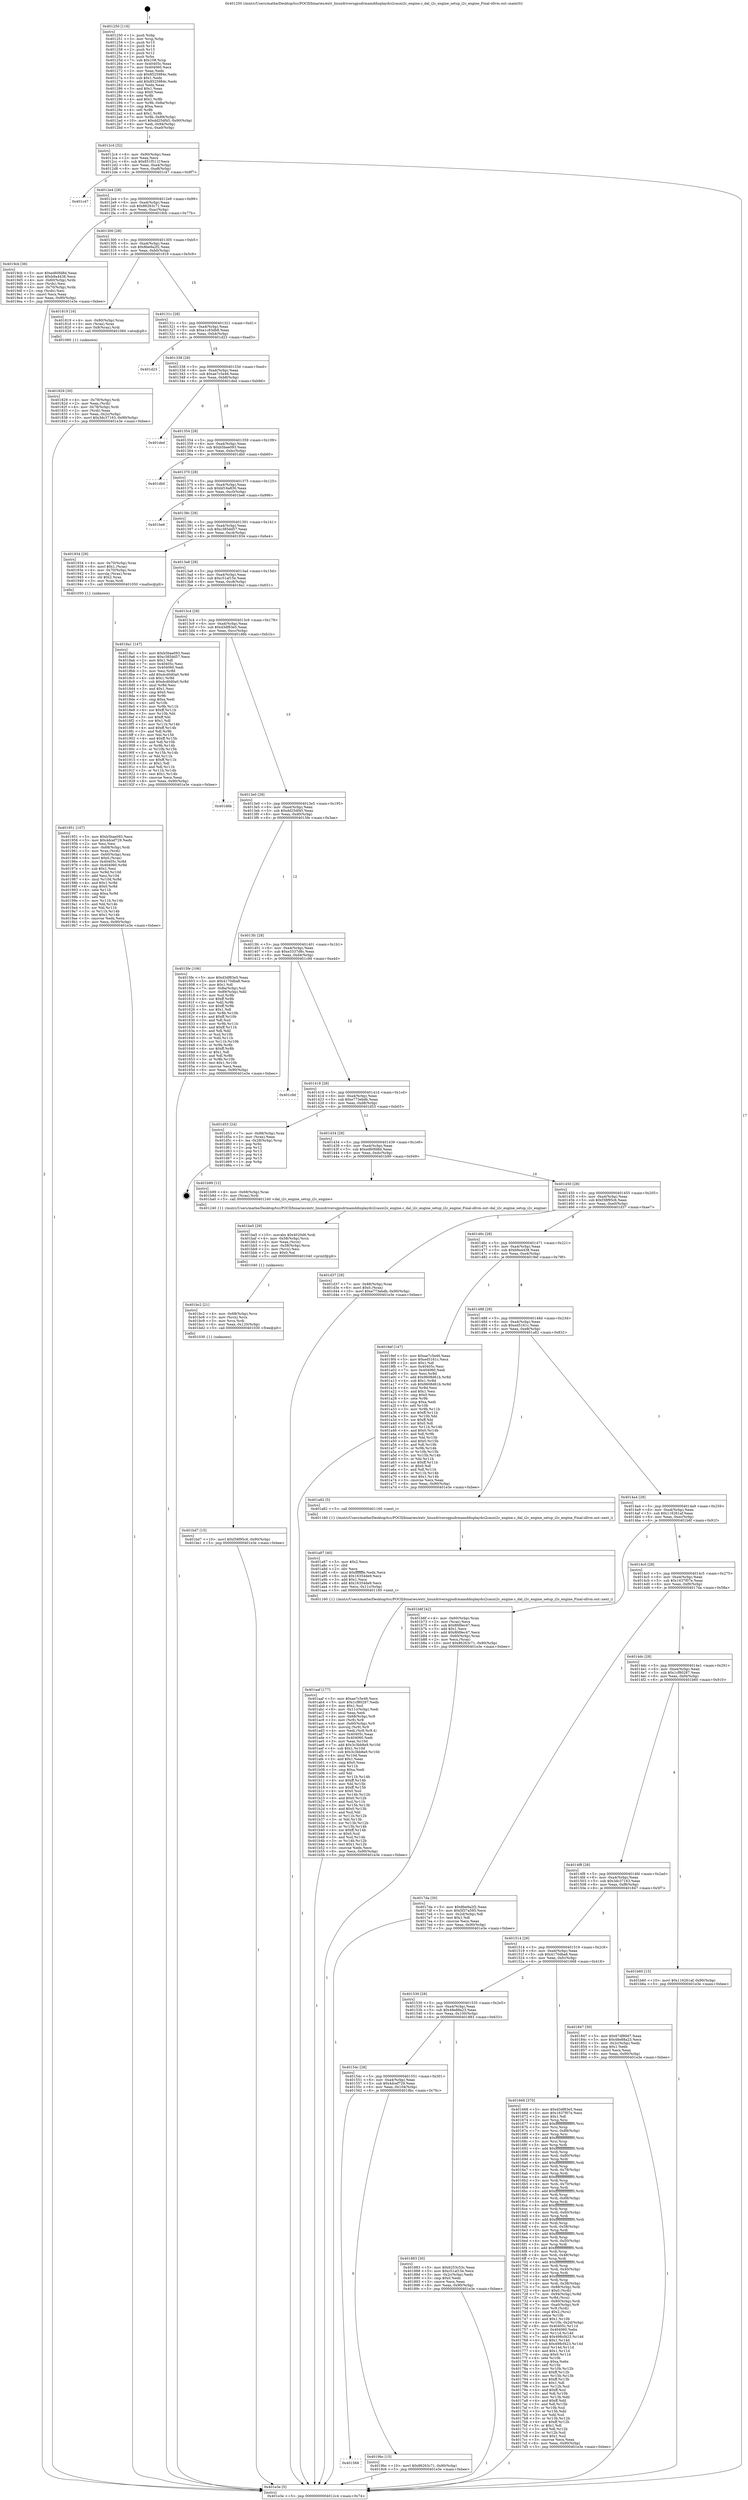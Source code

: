 digraph "0x401250" {
  label = "0x401250 (/mnt/c/Users/mathe/Desktop/tcc/POCII/binaries/extr_linuxdriversgpudrmamddisplaydci2cauxi2c_engine.c_dal_i2c_engine_setup_i2c_engine_Final-ollvm.out::main(0))"
  labelloc = "t"
  node[shape=record]

  Entry [label="",width=0.3,height=0.3,shape=circle,fillcolor=black,style=filled]
  "0x4012c4" [label="{
     0x4012c4 [32]\l
     | [instrs]\l
     &nbsp;&nbsp;0x4012c4 \<+6\>: mov -0x90(%rbp),%eax\l
     &nbsp;&nbsp;0x4012ca \<+2\>: mov %eax,%ecx\l
     &nbsp;&nbsp;0x4012cc \<+6\>: sub $0x851f511f,%ecx\l
     &nbsp;&nbsp;0x4012d2 \<+6\>: mov %eax,-0xa4(%rbp)\l
     &nbsp;&nbsp;0x4012d8 \<+6\>: mov %ecx,-0xa8(%rbp)\l
     &nbsp;&nbsp;0x4012de \<+6\>: je 0000000000401c47 \<main+0x9f7\>\l
  }"]
  "0x401c47" [label="{
     0x401c47\l
  }", style=dashed]
  "0x4012e4" [label="{
     0x4012e4 [28]\l
     | [instrs]\l
     &nbsp;&nbsp;0x4012e4 \<+5\>: jmp 00000000004012e9 \<main+0x99\>\l
     &nbsp;&nbsp;0x4012e9 \<+6\>: mov -0xa4(%rbp),%eax\l
     &nbsp;&nbsp;0x4012ef \<+5\>: sub $0x86263c71,%eax\l
     &nbsp;&nbsp;0x4012f4 \<+6\>: mov %eax,-0xac(%rbp)\l
     &nbsp;&nbsp;0x4012fa \<+6\>: je 00000000004019cb \<main+0x77b\>\l
  }"]
  Exit [label="",width=0.3,height=0.3,shape=circle,fillcolor=black,style=filled,peripheries=2]
  "0x4019cb" [label="{
     0x4019cb [36]\l
     | [instrs]\l
     &nbsp;&nbsp;0x4019cb \<+5\>: mov $0xed60fd8d,%eax\l
     &nbsp;&nbsp;0x4019d0 \<+5\>: mov $0xb9a4438,%ecx\l
     &nbsp;&nbsp;0x4019d5 \<+4\>: mov -0x60(%rbp),%rdx\l
     &nbsp;&nbsp;0x4019d9 \<+2\>: mov (%rdx),%esi\l
     &nbsp;&nbsp;0x4019db \<+4\>: mov -0x70(%rbp),%rdx\l
     &nbsp;&nbsp;0x4019df \<+2\>: cmp (%rdx),%esi\l
     &nbsp;&nbsp;0x4019e1 \<+3\>: cmovl %ecx,%eax\l
     &nbsp;&nbsp;0x4019e4 \<+6\>: mov %eax,-0x90(%rbp)\l
     &nbsp;&nbsp;0x4019ea \<+5\>: jmp 0000000000401e3e \<main+0xbee\>\l
  }"]
  "0x401300" [label="{
     0x401300 [28]\l
     | [instrs]\l
     &nbsp;&nbsp;0x401300 \<+5\>: jmp 0000000000401305 \<main+0xb5\>\l
     &nbsp;&nbsp;0x401305 \<+6\>: mov -0xa4(%rbp),%eax\l
     &nbsp;&nbsp;0x40130b \<+5\>: sub $0x8be9a2f2,%eax\l
     &nbsp;&nbsp;0x401310 \<+6\>: mov %eax,-0xb0(%rbp)\l
     &nbsp;&nbsp;0x401316 \<+6\>: je 0000000000401819 \<main+0x5c9\>\l
  }"]
  "0x401bd7" [label="{
     0x401bd7 [15]\l
     | [instrs]\l
     &nbsp;&nbsp;0x401bd7 \<+10\>: movl $0xf38f95c6,-0x90(%rbp)\l
     &nbsp;&nbsp;0x401be1 \<+5\>: jmp 0000000000401e3e \<main+0xbee\>\l
  }"]
  "0x401819" [label="{
     0x401819 [16]\l
     | [instrs]\l
     &nbsp;&nbsp;0x401819 \<+4\>: mov -0x80(%rbp),%rax\l
     &nbsp;&nbsp;0x40181d \<+3\>: mov (%rax),%rax\l
     &nbsp;&nbsp;0x401820 \<+4\>: mov 0x8(%rax),%rdi\l
     &nbsp;&nbsp;0x401824 \<+5\>: call 0000000000401060 \<atoi@plt\>\l
     | [calls]\l
     &nbsp;&nbsp;0x401060 \{1\} (unknown)\l
  }"]
  "0x40131c" [label="{
     0x40131c [28]\l
     | [instrs]\l
     &nbsp;&nbsp;0x40131c \<+5\>: jmp 0000000000401321 \<main+0xd1\>\l
     &nbsp;&nbsp;0x401321 \<+6\>: mov -0xa4(%rbp),%eax\l
     &nbsp;&nbsp;0x401327 \<+5\>: sub $0xa1c83db8,%eax\l
     &nbsp;&nbsp;0x40132c \<+6\>: mov %eax,-0xb4(%rbp)\l
     &nbsp;&nbsp;0x401332 \<+6\>: je 0000000000401d23 \<main+0xad3\>\l
  }"]
  "0x401bc2" [label="{
     0x401bc2 [21]\l
     | [instrs]\l
     &nbsp;&nbsp;0x401bc2 \<+4\>: mov -0x68(%rbp),%rcx\l
     &nbsp;&nbsp;0x401bc6 \<+3\>: mov (%rcx),%rcx\l
     &nbsp;&nbsp;0x401bc9 \<+3\>: mov %rcx,%rdi\l
     &nbsp;&nbsp;0x401bcc \<+6\>: mov %eax,-0x120(%rbp)\l
     &nbsp;&nbsp;0x401bd2 \<+5\>: call 0000000000401030 \<free@plt\>\l
     | [calls]\l
     &nbsp;&nbsp;0x401030 \{1\} (unknown)\l
  }"]
  "0x401d23" [label="{
     0x401d23\l
  }", style=dashed]
  "0x401338" [label="{
     0x401338 [28]\l
     | [instrs]\l
     &nbsp;&nbsp;0x401338 \<+5\>: jmp 000000000040133d \<main+0xed\>\l
     &nbsp;&nbsp;0x40133d \<+6\>: mov -0xa4(%rbp),%eax\l
     &nbsp;&nbsp;0x401343 \<+5\>: sub $0xae7c5e46,%eax\l
     &nbsp;&nbsp;0x401348 \<+6\>: mov %eax,-0xb8(%rbp)\l
     &nbsp;&nbsp;0x40134e \<+6\>: je 0000000000401ded \<main+0xb9d\>\l
  }"]
  "0x401ba5" [label="{
     0x401ba5 [29]\l
     | [instrs]\l
     &nbsp;&nbsp;0x401ba5 \<+10\>: movabs $0x4020d6,%rdi\l
     &nbsp;&nbsp;0x401baf \<+4\>: mov -0x58(%rbp),%rcx\l
     &nbsp;&nbsp;0x401bb3 \<+2\>: mov %eax,(%rcx)\l
     &nbsp;&nbsp;0x401bb5 \<+4\>: mov -0x58(%rbp),%rcx\l
     &nbsp;&nbsp;0x401bb9 \<+2\>: mov (%rcx),%esi\l
     &nbsp;&nbsp;0x401bbb \<+2\>: mov $0x0,%al\l
     &nbsp;&nbsp;0x401bbd \<+5\>: call 0000000000401040 \<printf@plt\>\l
     | [calls]\l
     &nbsp;&nbsp;0x401040 \{1\} (unknown)\l
  }"]
  "0x401ded" [label="{
     0x401ded\l
  }", style=dashed]
  "0x401354" [label="{
     0x401354 [28]\l
     | [instrs]\l
     &nbsp;&nbsp;0x401354 \<+5\>: jmp 0000000000401359 \<main+0x109\>\l
     &nbsp;&nbsp;0x401359 \<+6\>: mov -0xa4(%rbp),%eax\l
     &nbsp;&nbsp;0x40135f \<+5\>: sub $0xb5bae093,%eax\l
     &nbsp;&nbsp;0x401364 \<+6\>: mov %eax,-0xbc(%rbp)\l
     &nbsp;&nbsp;0x40136a \<+6\>: je 0000000000401db0 \<main+0xb60\>\l
  }"]
  "0x401aaf" [label="{
     0x401aaf [177]\l
     | [instrs]\l
     &nbsp;&nbsp;0x401aaf \<+5\>: mov $0xae7c5e46,%ecx\l
     &nbsp;&nbsp;0x401ab4 \<+5\>: mov $0x1cf80287,%edx\l
     &nbsp;&nbsp;0x401ab9 \<+3\>: mov $0x1,%sil\l
     &nbsp;&nbsp;0x401abc \<+6\>: mov -0x11c(%rbp),%edi\l
     &nbsp;&nbsp;0x401ac2 \<+3\>: imul %eax,%edi\l
     &nbsp;&nbsp;0x401ac5 \<+4\>: mov -0x68(%rbp),%r8\l
     &nbsp;&nbsp;0x401ac9 \<+3\>: mov (%r8),%r8\l
     &nbsp;&nbsp;0x401acc \<+4\>: mov -0x60(%rbp),%r9\l
     &nbsp;&nbsp;0x401ad0 \<+3\>: movslq (%r9),%r9\l
     &nbsp;&nbsp;0x401ad3 \<+4\>: mov %edi,(%r8,%r9,4)\l
     &nbsp;&nbsp;0x401ad7 \<+7\>: mov 0x40405c,%eax\l
     &nbsp;&nbsp;0x401ade \<+7\>: mov 0x404060,%edi\l
     &nbsp;&nbsp;0x401ae5 \<+3\>: mov %eax,%r10d\l
     &nbsp;&nbsp;0x401ae8 \<+7\>: add $0x3c3bb8a9,%r10d\l
     &nbsp;&nbsp;0x401aef \<+4\>: sub $0x1,%r10d\l
     &nbsp;&nbsp;0x401af3 \<+7\>: sub $0x3c3bb8a9,%r10d\l
     &nbsp;&nbsp;0x401afa \<+4\>: imul %r10d,%eax\l
     &nbsp;&nbsp;0x401afe \<+3\>: and $0x1,%eax\l
     &nbsp;&nbsp;0x401b01 \<+3\>: cmp $0x0,%eax\l
     &nbsp;&nbsp;0x401b04 \<+4\>: sete %r11b\l
     &nbsp;&nbsp;0x401b08 \<+3\>: cmp $0xa,%edi\l
     &nbsp;&nbsp;0x401b0b \<+3\>: setl %bl\l
     &nbsp;&nbsp;0x401b0e \<+3\>: mov %r11b,%r14b\l
     &nbsp;&nbsp;0x401b11 \<+4\>: xor $0xff,%r14b\l
     &nbsp;&nbsp;0x401b15 \<+3\>: mov %bl,%r15b\l
     &nbsp;&nbsp;0x401b18 \<+4\>: xor $0xff,%r15b\l
     &nbsp;&nbsp;0x401b1c \<+4\>: xor $0x0,%sil\l
     &nbsp;&nbsp;0x401b20 \<+3\>: mov %r14b,%r12b\l
     &nbsp;&nbsp;0x401b23 \<+4\>: and $0x0,%r12b\l
     &nbsp;&nbsp;0x401b27 \<+3\>: and %sil,%r11b\l
     &nbsp;&nbsp;0x401b2a \<+3\>: mov %r15b,%r13b\l
     &nbsp;&nbsp;0x401b2d \<+4\>: and $0x0,%r13b\l
     &nbsp;&nbsp;0x401b31 \<+3\>: and %sil,%bl\l
     &nbsp;&nbsp;0x401b34 \<+3\>: or %r11b,%r12b\l
     &nbsp;&nbsp;0x401b37 \<+3\>: or %bl,%r13b\l
     &nbsp;&nbsp;0x401b3a \<+3\>: xor %r13b,%r12b\l
     &nbsp;&nbsp;0x401b3d \<+3\>: or %r15b,%r14b\l
     &nbsp;&nbsp;0x401b40 \<+4\>: xor $0xff,%r14b\l
     &nbsp;&nbsp;0x401b44 \<+4\>: or $0x0,%sil\l
     &nbsp;&nbsp;0x401b48 \<+3\>: and %sil,%r14b\l
     &nbsp;&nbsp;0x401b4b \<+3\>: or %r14b,%r12b\l
     &nbsp;&nbsp;0x401b4e \<+4\>: test $0x1,%r12b\l
     &nbsp;&nbsp;0x401b52 \<+3\>: cmovne %edx,%ecx\l
     &nbsp;&nbsp;0x401b55 \<+6\>: mov %ecx,-0x90(%rbp)\l
     &nbsp;&nbsp;0x401b5b \<+5\>: jmp 0000000000401e3e \<main+0xbee\>\l
  }"]
  "0x401db0" [label="{
     0x401db0\l
  }", style=dashed]
  "0x401370" [label="{
     0x401370 [28]\l
     | [instrs]\l
     &nbsp;&nbsp;0x401370 \<+5\>: jmp 0000000000401375 \<main+0x125\>\l
     &nbsp;&nbsp;0x401375 \<+6\>: mov -0xa4(%rbp),%eax\l
     &nbsp;&nbsp;0x40137b \<+5\>: sub $0xbf16a830,%eax\l
     &nbsp;&nbsp;0x401380 \<+6\>: mov %eax,-0xc0(%rbp)\l
     &nbsp;&nbsp;0x401386 \<+6\>: je 0000000000401be6 \<main+0x996\>\l
  }"]
  "0x401a87" [label="{
     0x401a87 [40]\l
     | [instrs]\l
     &nbsp;&nbsp;0x401a87 \<+5\>: mov $0x2,%ecx\l
     &nbsp;&nbsp;0x401a8c \<+1\>: cltd\l
     &nbsp;&nbsp;0x401a8d \<+2\>: idiv %ecx\l
     &nbsp;&nbsp;0x401a8f \<+6\>: imul $0xfffffffe,%edx,%ecx\l
     &nbsp;&nbsp;0x401a95 \<+6\>: sub $0x16354de9,%ecx\l
     &nbsp;&nbsp;0x401a9b \<+3\>: add $0x1,%ecx\l
     &nbsp;&nbsp;0x401a9e \<+6\>: add $0x16354de9,%ecx\l
     &nbsp;&nbsp;0x401aa4 \<+6\>: mov %ecx,-0x11c(%rbp)\l
     &nbsp;&nbsp;0x401aaa \<+5\>: call 0000000000401160 \<next_i\>\l
     | [calls]\l
     &nbsp;&nbsp;0x401160 \{1\} (/mnt/c/Users/mathe/Desktop/tcc/POCII/binaries/extr_linuxdriversgpudrmamddisplaydci2cauxi2c_engine.c_dal_i2c_engine_setup_i2c_engine_Final-ollvm.out::next_i)\l
  }"]
  "0x401be6" [label="{
     0x401be6\l
  }", style=dashed]
  "0x40138c" [label="{
     0x40138c [28]\l
     | [instrs]\l
     &nbsp;&nbsp;0x40138c \<+5\>: jmp 0000000000401391 \<main+0x141\>\l
     &nbsp;&nbsp;0x401391 \<+6\>: mov -0xa4(%rbp),%eax\l
     &nbsp;&nbsp;0x401397 \<+5\>: sub $0xc385dd57,%eax\l
     &nbsp;&nbsp;0x40139c \<+6\>: mov %eax,-0xc4(%rbp)\l
     &nbsp;&nbsp;0x4013a2 \<+6\>: je 0000000000401934 \<main+0x6e4\>\l
  }"]
  "0x401568" [label="{
     0x401568\l
  }", style=dashed]
  "0x401934" [label="{
     0x401934 [29]\l
     | [instrs]\l
     &nbsp;&nbsp;0x401934 \<+4\>: mov -0x70(%rbp),%rax\l
     &nbsp;&nbsp;0x401938 \<+6\>: movl $0x1,(%rax)\l
     &nbsp;&nbsp;0x40193e \<+4\>: mov -0x70(%rbp),%rax\l
     &nbsp;&nbsp;0x401942 \<+3\>: movslq (%rax),%rax\l
     &nbsp;&nbsp;0x401945 \<+4\>: shl $0x2,%rax\l
     &nbsp;&nbsp;0x401949 \<+3\>: mov %rax,%rdi\l
     &nbsp;&nbsp;0x40194c \<+5\>: call 0000000000401050 \<malloc@plt\>\l
     | [calls]\l
     &nbsp;&nbsp;0x401050 \{1\} (unknown)\l
  }"]
  "0x4013a8" [label="{
     0x4013a8 [28]\l
     | [instrs]\l
     &nbsp;&nbsp;0x4013a8 \<+5\>: jmp 00000000004013ad \<main+0x15d\>\l
     &nbsp;&nbsp;0x4013ad \<+6\>: mov -0xa4(%rbp),%eax\l
     &nbsp;&nbsp;0x4013b3 \<+5\>: sub $0xc51af15e,%eax\l
     &nbsp;&nbsp;0x4013b8 \<+6\>: mov %eax,-0xc8(%rbp)\l
     &nbsp;&nbsp;0x4013be \<+6\>: je 00000000004018a1 \<main+0x651\>\l
  }"]
  "0x4019bc" [label="{
     0x4019bc [15]\l
     | [instrs]\l
     &nbsp;&nbsp;0x4019bc \<+10\>: movl $0x86263c71,-0x90(%rbp)\l
     &nbsp;&nbsp;0x4019c6 \<+5\>: jmp 0000000000401e3e \<main+0xbee\>\l
  }"]
  "0x4018a1" [label="{
     0x4018a1 [147]\l
     | [instrs]\l
     &nbsp;&nbsp;0x4018a1 \<+5\>: mov $0xb5bae093,%eax\l
     &nbsp;&nbsp;0x4018a6 \<+5\>: mov $0xc385dd57,%ecx\l
     &nbsp;&nbsp;0x4018ab \<+2\>: mov $0x1,%dl\l
     &nbsp;&nbsp;0x4018ad \<+7\>: mov 0x40405c,%esi\l
     &nbsp;&nbsp;0x4018b4 \<+7\>: mov 0x404060,%edi\l
     &nbsp;&nbsp;0x4018bb \<+3\>: mov %esi,%r8d\l
     &nbsp;&nbsp;0x4018be \<+7\>: add $0xdcd0d0a0,%r8d\l
     &nbsp;&nbsp;0x4018c5 \<+4\>: sub $0x1,%r8d\l
     &nbsp;&nbsp;0x4018c9 \<+7\>: sub $0xdcd0d0a0,%r8d\l
     &nbsp;&nbsp;0x4018d0 \<+4\>: imul %r8d,%esi\l
     &nbsp;&nbsp;0x4018d4 \<+3\>: and $0x1,%esi\l
     &nbsp;&nbsp;0x4018d7 \<+3\>: cmp $0x0,%esi\l
     &nbsp;&nbsp;0x4018da \<+4\>: sete %r9b\l
     &nbsp;&nbsp;0x4018de \<+3\>: cmp $0xa,%edi\l
     &nbsp;&nbsp;0x4018e1 \<+4\>: setl %r10b\l
     &nbsp;&nbsp;0x4018e5 \<+3\>: mov %r9b,%r11b\l
     &nbsp;&nbsp;0x4018e8 \<+4\>: xor $0xff,%r11b\l
     &nbsp;&nbsp;0x4018ec \<+3\>: mov %r10b,%bl\l
     &nbsp;&nbsp;0x4018ef \<+3\>: xor $0xff,%bl\l
     &nbsp;&nbsp;0x4018f2 \<+3\>: xor $0x1,%dl\l
     &nbsp;&nbsp;0x4018f5 \<+3\>: mov %r11b,%r14b\l
     &nbsp;&nbsp;0x4018f8 \<+4\>: and $0xff,%r14b\l
     &nbsp;&nbsp;0x4018fc \<+3\>: and %dl,%r9b\l
     &nbsp;&nbsp;0x4018ff \<+3\>: mov %bl,%r15b\l
     &nbsp;&nbsp;0x401902 \<+4\>: and $0xff,%r15b\l
     &nbsp;&nbsp;0x401906 \<+3\>: and %dl,%r10b\l
     &nbsp;&nbsp;0x401909 \<+3\>: or %r9b,%r14b\l
     &nbsp;&nbsp;0x40190c \<+3\>: or %r10b,%r15b\l
     &nbsp;&nbsp;0x40190f \<+3\>: xor %r15b,%r14b\l
     &nbsp;&nbsp;0x401912 \<+3\>: or %bl,%r11b\l
     &nbsp;&nbsp;0x401915 \<+4\>: xor $0xff,%r11b\l
     &nbsp;&nbsp;0x401919 \<+3\>: or $0x1,%dl\l
     &nbsp;&nbsp;0x40191c \<+3\>: and %dl,%r11b\l
     &nbsp;&nbsp;0x40191f \<+3\>: or %r11b,%r14b\l
     &nbsp;&nbsp;0x401922 \<+4\>: test $0x1,%r14b\l
     &nbsp;&nbsp;0x401926 \<+3\>: cmovne %ecx,%eax\l
     &nbsp;&nbsp;0x401929 \<+6\>: mov %eax,-0x90(%rbp)\l
     &nbsp;&nbsp;0x40192f \<+5\>: jmp 0000000000401e3e \<main+0xbee\>\l
  }"]
  "0x4013c4" [label="{
     0x4013c4 [28]\l
     | [instrs]\l
     &nbsp;&nbsp;0x4013c4 \<+5\>: jmp 00000000004013c9 \<main+0x179\>\l
     &nbsp;&nbsp;0x4013c9 \<+6\>: mov -0xa4(%rbp),%eax\l
     &nbsp;&nbsp;0x4013cf \<+5\>: sub $0xd3df83e5,%eax\l
     &nbsp;&nbsp;0x4013d4 \<+6\>: mov %eax,-0xcc(%rbp)\l
     &nbsp;&nbsp;0x4013da \<+6\>: je 0000000000401d6b \<main+0xb1b\>\l
  }"]
  "0x401951" [label="{
     0x401951 [107]\l
     | [instrs]\l
     &nbsp;&nbsp;0x401951 \<+5\>: mov $0xb5bae093,%ecx\l
     &nbsp;&nbsp;0x401956 \<+5\>: mov $0x4dcef729,%edx\l
     &nbsp;&nbsp;0x40195b \<+2\>: xor %esi,%esi\l
     &nbsp;&nbsp;0x40195d \<+4\>: mov -0x68(%rbp),%rdi\l
     &nbsp;&nbsp;0x401961 \<+3\>: mov %rax,(%rdi)\l
     &nbsp;&nbsp;0x401964 \<+4\>: mov -0x60(%rbp),%rax\l
     &nbsp;&nbsp;0x401968 \<+6\>: movl $0x0,(%rax)\l
     &nbsp;&nbsp;0x40196e \<+8\>: mov 0x40405c,%r8d\l
     &nbsp;&nbsp;0x401976 \<+8\>: mov 0x404060,%r9d\l
     &nbsp;&nbsp;0x40197e \<+3\>: sub $0x1,%esi\l
     &nbsp;&nbsp;0x401981 \<+3\>: mov %r8d,%r10d\l
     &nbsp;&nbsp;0x401984 \<+3\>: add %esi,%r10d\l
     &nbsp;&nbsp;0x401987 \<+4\>: imul %r10d,%r8d\l
     &nbsp;&nbsp;0x40198b \<+4\>: and $0x1,%r8d\l
     &nbsp;&nbsp;0x40198f \<+4\>: cmp $0x0,%r8d\l
     &nbsp;&nbsp;0x401993 \<+4\>: sete %r11b\l
     &nbsp;&nbsp;0x401997 \<+4\>: cmp $0xa,%r9d\l
     &nbsp;&nbsp;0x40199b \<+3\>: setl %bl\l
     &nbsp;&nbsp;0x40199e \<+3\>: mov %r11b,%r14b\l
     &nbsp;&nbsp;0x4019a1 \<+3\>: and %bl,%r14b\l
     &nbsp;&nbsp;0x4019a4 \<+3\>: xor %bl,%r11b\l
     &nbsp;&nbsp;0x4019a7 \<+3\>: or %r11b,%r14b\l
     &nbsp;&nbsp;0x4019aa \<+4\>: test $0x1,%r14b\l
     &nbsp;&nbsp;0x4019ae \<+3\>: cmovne %edx,%ecx\l
     &nbsp;&nbsp;0x4019b1 \<+6\>: mov %ecx,-0x90(%rbp)\l
     &nbsp;&nbsp;0x4019b7 \<+5\>: jmp 0000000000401e3e \<main+0xbee\>\l
  }"]
  "0x401d6b" [label="{
     0x401d6b\l
  }", style=dashed]
  "0x4013e0" [label="{
     0x4013e0 [28]\l
     | [instrs]\l
     &nbsp;&nbsp;0x4013e0 \<+5\>: jmp 00000000004013e5 \<main+0x195\>\l
     &nbsp;&nbsp;0x4013e5 \<+6\>: mov -0xa4(%rbp),%eax\l
     &nbsp;&nbsp;0x4013eb \<+5\>: sub $0xdd25df45,%eax\l
     &nbsp;&nbsp;0x4013f0 \<+6\>: mov %eax,-0xd0(%rbp)\l
     &nbsp;&nbsp;0x4013f6 \<+6\>: je 00000000004015fe \<main+0x3ae\>\l
  }"]
  "0x40154c" [label="{
     0x40154c [28]\l
     | [instrs]\l
     &nbsp;&nbsp;0x40154c \<+5\>: jmp 0000000000401551 \<main+0x301\>\l
     &nbsp;&nbsp;0x401551 \<+6\>: mov -0xa4(%rbp),%eax\l
     &nbsp;&nbsp;0x401557 \<+5\>: sub $0x4dcef729,%eax\l
     &nbsp;&nbsp;0x40155c \<+6\>: mov %eax,-0x104(%rbp)\l
     &nbsp;&nbsp;0x401562 \<+6\>: je 00000000004019bc \<main+0x76c\>\l
  }"]
  "0x4015fe" [label="{
     0x4015fe [106]\l
     | [instrs]\l
     &nbsp;&nbsp;0x4015fe \<+5\>: mov $0xd3df83e5,%eax\l
     &nbsp;&nbsp;0x401603 \<+5\>: mov $0x4170dba8,%ecx\l
     &nbsp;&nbsp;0x401608 \<+2\>: mov $0x1,%dl\l
     &nbsp;&nbsp;0x40160a \<+7\>: mov -0x8a(%rbp),%sil\l
     &nbsp;&nbsp;0x401611 \<+7\>: mov -0x89(%rbp),%dil\l
     &nbsp;&nbsp;0x401618 \<+3\>: mov %sil,%r8b\l
     &nbsp;&nbsp;0x40161b \<+4\>: xor $0xff,%r8b\l
     &nbsp;&nbsp;0x40161f \<+3\>: mov %dil,%r9b\l
     &nbsp;&nbsp;0x401622 \<+4\>: xor $0xff,%r9b\l
     &nbsp;&nbsp;0x401626 \<+3\>: xor $0x1,%dl\l
     &nbsp;&nbsp;0x401629 \<+3\>: mov %r8b,%r10b\l
     &nbsp;&nbsp;0x40162c \<+4\>: and $0xff,%r10b\l
     &nbsp;&nbsp;0x401630 \<+3\>: and %dl,%sil\l
     &nbsp;&nbsp;0x401633 \<+3\>: mov %r9b,%r11b\l
     &nbsp;&nbsp;0x401636 \<+4\>: and $0xff,%r11b\l
     &nbsp;&nbsp;0x40163a \<+3\>: and %dl,%dil\l
     &nbsp;&nbsp;0x40163d \<+3\>: or %sil,%r10b\l
     &nbsp;&nbsp;0x401640 \<+3\>: or %dil,%r11b\l
     &nbsp;&nbsp;0x401643 \<+3\>: xor %r11b,%r10b\l
     &nbsp;&nbsp;0x401646 \<+3\>: or %r9b,%r8b\l
     &nbsp;&nbsp;0x401649 \<+4\>: xor $0xff,%r8b\l
     &nbsp;&nbsp;0x40164d \<+3\>: or $0x1,%dl\l
     &nbsp;&nbsp;0x401650 \<+3\>: and %dl,%r8b\l
     &nbsp;&nbsp;0x401653 \<+3\>: or %r8b,%r10b\l
     &nbsp;&nbsp;0x401656 \<+4\>: test $0x1,%r10b\l
     &nbsp;&nbsp;0x40165a \<+3\>: cmovne %ecx,%eax\l
     &nbsp;&nbsp;0x40165d \<+6\>: mov %eax,-0x90(%rbp)\l
     &nbsp;&nbsp;0x401663 \<+5\>: jmp 0000000000401e3e \<main+0xbee\>\l
  }"]
  "0x4013fc" [label="{
     0x4013fc [28]\l
     | [instrs]\l
     &nbsp;&nbsp;0x4013fc \<+5\>: jmp 0000000000401401 \<main+0x1b1\>\l
     &nbsp;&nbsp;0x401401 \<+6\>: mov -0xa4(%rbp),%eax\l
     &nbsp;&nbsp;0x401407 \<+5\>: sub $0xe3337d8c,%eax\l
     &nbsp;&nbsp;0x40140c \<+6\>: mov %eax,-0xd4(%rbp)\l
     &nbsp;&nbsp;0x401412 \<+6\>: je 0000000000401c9d \<main+0xa4d\>\l
  }"]
  "0x401e3e" [label="{
     0x401e3e [5]\l
     | [instrs]\l
     &nbsp;&nbsp;0x401e3e \<+5\>: jmp 00000000004012c4 \<main+0x74\>\l
  }"]
  "0x401250" [label="{
     0x401250 [116]\l
     | [instrs]\l
     &nbsp;&nbsp;0x401250 \<+1\>: push %rbp\l
     &nbsp;&nbsp;0x401251 \<+3\>: mov %rsp,%rbp\l
     &nbsp;&nbsp;0x401254 \<+2\>: push %r15\l
     &nbsp;&nbsp;0x401256 \<+2\>: push %r14\l
     &nbsp;&nbsp;0x401258 \<+2\>: push %r13\l
     &nbsp;&nbsp;0x40125a \<+2\>: push %r12\l
     &nbsp;&nbsp;0x40125c \<+1\>: push %rbx\l
     &nbsp;&nbsp;0x40125d \<+7\>: sub $0x108,%rsp\l
     &nbsp;&nbsp;0x401264 \<+7\>: mov 0x40405c,%eax\l
     &nbsp;&nbsp;0x40126b \<+7\>: mov 0x404060,%ecx\l
     &nbsp;&nbsp;0x401272 \<+2\>: mov %eax,%edx\l
     &nbsp;&nbsp;0x401274 \<+6\>: sub $0x8525984c,%edx\l
     &nbsp;&nbsp;0x40127a \<+3\>: sub $0x1,%edx\l
     &nbsp;&nbsp;0x40127d \<+6\>: add $0x8525984c,%edx\l
     &nbsp;&nbsp;0x401283 \<+3\>: imul %edx,%eax\l
     &nbsp;&nbsp;0x401286 \<+3\>: and $0x1,%eax\l
     &nbsp;&nbsp;0x401289 \<+3\>: cmp $0x0,%eax\l
     &nbsp;&nbsp;0x40128c \<+4\>: sete %r8b\l
     &nbsp;&nbsp;0x401290 \<+4\>: and $0x1,%r8b\l
     &nbsp;&nbsp;0x401294 \<+7\>: mov %r8b,-0x8a(%rbp)\l
     &nbsp;&nbsp;0x40129b \<+3\>: cmp $0xa,%ecx\l
     &nbsp;&nbsp;0x40129e \<+4\>: setl %r8b\l
     &nbsp;&nbsp;0x4012a2 \<+4\>: and $0x1,%r8b\l
     &nbsp;&nbsp;0x4012a6 \<+7\>: mov %r8b,-0x89(%rbp)\l
     &nbsp;&nbsp;0x4012ad \<+10\>: movl $0xdd25df45,-0x90(%rbp)\l
     &nbsp;&nbsp;0x4012b7 \<+6\>: mov %edi,-0x94(%rbp)\l
     &nbsp;&nbsp;0x4012bd \<+7\>: mov %rsi,-0xa0(%rbp)\l
  }"]
  "0x401883" [label="{
     0x401883 [30]\l
     | [instrs]\l
     &nbsp;&nbsp;0x401883 \<+5\>: mov $0x6253c53c,%eax\l
     &nbsp;&nbsp;0x401888 \<+5\>: mov $0xc51af15e,%ecx\l
     &nbsp;&nbsp;0x40188d \<+3\>: mov -0x2c(%rbp),%edx\l
     &nbsp;&nbsp;0x401890 \<+3\>: cmp $0x0,%edx\l
     &nbsp;&nbsp;0x401893 \<+3\>: cmove %ecx,%eax\l
     &nbsp;&nbsp;0x401896 \<+6\>: mov %eax,-0x90(%rbp)\l
     &nbsp;&nbsp;0x40189c \<+5\>: jmp 0000000000401e3e \<main+0xbee\>\l
  }"]
  "0x401c9d" [label="{
     0x401c9d\l
  }", style=dashed]
  "0x401418" [label="{
     0x401418 [28]\l
     | [instrs]\l
     &nbsp;&nbsp;0x401418 \<+5\>: jmp 000000000040141d \<main+0x1cd\>\l
     &nbsp;&nbsp;0x40141d \<+6\>: mov -0xa4(%rbp),%eax\l
     &nbsp;&nbsp;0x401423 \<+5\>: sub $0xe773ebdb,%eax\l
     &nbsp;&nbsp;0x401428 \<+6\>: mov %eax,-0xd8(%rbp)\l
     &nbsp;&nbsp;0x40142e \<+6\>: je 0000000000401d53 \<main+0xb03\>\l
  }"]
  "0x401829" [label="{
     0x401829 [30]\l
     | [instrs]\l
     &nbsp;&nbsp;0x401829 \<+4\>: mov -0x78(%rbp),%rdi\l
     &nbsp;&nbsp;0x40182d \<+2\>: mov %eax,(%rdi)\l
     &nbsp;&nbsp;0x40182f \<+4\>: mov -0x78(%rbp),%rdi\l
     &nbsp;&nbsp;0x401833 \<+2\>: mov (%rdi),%eax\l
     &nbsp;&nbsp;0x401835 \<+3\>: mov %eax,-0x2c(%rbp)\l
     &nbsp;&nbsp;0x401838 \<+10\>: movl $0x3dc37163,-0x90(%rbp)\l
     &nbsp;&nbsp;0x401842 \<+5\>: jmp 0000000000401e3e \<main+0xbee\>\l
  }"]
  "0x401d53" [label="{
     0x401d53 [24]\l
     | [instrs]\l
     &nbsp;&nbsp;0x401d53 \<+7\>: mov -0x88(%rbp),%rax\l
     &nbsp;&nbsp;0x401d5a \<+2\>: mov (%rax),%eax\l
     &nbsp;&nbsp;0x401d5c \<+4\>: lea -0x28(%rbp),%rsp\l
     &nbsp;&nbsp;0x401d60 \<+1\>: pop %rbx\l
     &nbsp;&nbsp;0x401d61 \<+2\>: pop %r12\l
     &nbsp;&nbsp;0x401d63 \<+2\>: pop %r13\l
     &nbsp;&nbsp;0x401d65 \<+2\>: pop %r14\l
     &nbsp;&nbsp;0x401d67 \<+2\>: pop %r15\l
     &nbsp;&nbsp;0x401d69 \<+1\>: pop %rbp\l
     &nbsp;&nbsp;0x401d6a \<+1\>: ret\l
  }"]
  "0x401434" [label="{
     0x401434 [28]\l
     | [instrs]\l
     &nbsp;&nbsp;0x401434 \<+5\>: jmp 0000000000401439 \<main+0x1e9\>\l
     &nbsp;&nbsp;0x401439 \<+6\>: mov -0xa4(%rbp),%eax\l
     &nbsp;&nbsp;0x40143f \<+5\>: sub $0xed60fd8d,%eax\l
     &nbsp;&nbsp;0x401444 \<+6\>: mov %eax,-0xdc(%rbp)\l
     &nbsp;&nbsp;0x40144a \<+6\>: je 0000000000401b99 \<main+0x949\>\l
  }"]
  "0x401530" [label="{
     0x401530 [28]\l
     | [instrs]\l
     &nbsp;&nbsp;0x401530 \<+5\>: jmp 0000000000401535 \<main+0x2e5\>\l
     &nbsp;&nbsp;0x401535 \<+6\>: mov -0xa4(%rbp),%eax\l
     &nbsp;&nbsp;0x40153b \<+5\>: sub $0x48e88a23,%eax\l
     &nbsp;&nbsp;0x401540 \<+6\>: mov %eax,-0x100(%rbp)\l
     &nbsp;&nbsp;0x401546 \<+6\>: je 0000000000401883 \<main+0x633\>\l
  }"]
  "0x401b99" [label="{
     0x401b99 [12]\l
     | [instrs]\l
     &nbsp;&nbsp;0x401b99 \<+4\>: mov -0x68(%rbp),%rax\l
     &nbsp;&nbsp;0x401b9d \<+3\>: mov (%rax),%rdi\l
     &nbsp;&nbsp;0x401ba0 \<+5\>: call 0000000000401240 \<dal_i2c_engine_setup_i2c_engine\>\l
     | [calls]\l
     &nbsp;&nbsp;0x401240 \{1\} (/mnt/c/Users/mathe/Desktop/tcc/POCII/binaries/extr_linuxdriversgpudrmamddisplaydci2cauxi2c_engine.c_dal_i2c_engine_setup_i2c_engine_Final-ollvm.out::dal_i2c_engine_setup_i2c_engine)\l
  }"]
  "0x401450" [label="{
     0x401450 [28]\l
     | [instrs]\l
     &nbsp;&nbsp;0x401450 \<+5\>: jmp 0000000000401455 \<main+0x205\>\l
     &nbsp;&nbsp;0x401455 \<+6\>: mov -0xa4(%rbp),%eax\l
     &nbsp;&nbsp;0x40145b \<+5\>: sub $0xf38f95c6,%eax\l
     &nbsp;&nbsp;0x401460 \<+6\>: mov %eax,-0xe0(%rbp)\l
     &nbsp;&nbsp;0x401466 \<+6\>: je 0000000000401d37 \<main+0xae7\>\l
  }"]
  "0x401668" [label="{
     0x401668 [370]\l
     | [instrs]\l
     &nbsp;&nbsp;0x401668 \<+5\>: mov $0xd3df83e5,%eax\l
     &nbsp;&nbsp;0x40166d \<+5\>: mov $0x1637f07e,%ecx\l
     &nbsp;&nbsp;0x401672 \<+2\>: mov $0x1,%dl\l
     &nbsp;&nbsp;0x401674 \<+3\>: mov %rsp,%rsi\l
     &nbsp;&nbsp;0x401677 \<+4\>: add $0xfffffffffffffff0,%rsi\l
     &nbsp;&nbsp;0x40167b \<+3\>: mov %rsi,%rsp\l
     &nbsp;&nbsp;0x40167e \<+7\>: mov %rsi,-0x88(%rbp)\l
     &nbsp;&nbsp;0x401685 \<+3\>: mov %rsp,%rsi\l
     &nbsp;&nbsp;0x401688 \<+4\>: add $0xfffffffffffffff0,%rsi\l
     &nbsp;&nbsp;0x40168c \<+3\>: mov %rsi,%rsp\l
     &nbsp;&nbsp;0x40168f \<+3\>: mov %rsp,%rdi\l
     &nbsp;&nbsp;0x401692 \<+4\>: add $0xfffffffffffffff0,%rdi\l
     &nbsp;&nbsp;0x401696 \<+3\>: mov %rdi,%rsp\l
     &nbsp;&nbsp;0x401699 \<+4\>: mov %rdi,-0x80(%rbp)\l
     &nbsp;&nbsp;0x40169d \<+3\>: mov %rsp,%rdi\l
     &nbsp;&nbsp;0x4016a0 \<+4\>: add $0xfffffffffffffff0,%rdi\l
     &nbsp;&nbsp;0x4016a4 \<+3\>: mov %rdi,%rsp\l
     &nbsp;&nbsp;0x4016a7 \<+4\>: mov %rdi,-0x78(%rbp)\l
     &nbsp;&nbsp;0x4016ab \<+3\>: mov %rsp,%rdi\l
     &nbsp;&nbsp;0x4016ae \<+4\>: add $0xfffffffffffffff0,%rdi\l
     &nbsp;&nbsp;0x4016b2 \<+3\>: mov %rdi,%rsp\l
     &nbsp;&nbsp;0x4016b5 \<+4\>: mov %rdi,-0x70(%rbp)\l
     &nbsp;&nbsp;0x4016b9 \<+3\>: mov %rsp,%rdi\l
     &nbsp;&nbsp;0x4016bc \<+4\>: add $0xfffffffffffffff0,%rdi\l
     &nbsp;&nbsp;0x4016c0 \<+3\>: mov %rdi,%rsp\l
     &nbsp;&nbsp;0x4016c3 \<+4\>: mov %rdi,-0x68(%rbp)\l
     &nbsp;&nbsp;0x4016c7 \<+3\>: mov %rsp,%rdi\l
     &nbsp;&nbsp;0x4016ca \<+4\>: add $0xfffffffffffffff0,%rdi\l
     &nbsp;&nbsp;0x4016ce \<+3\>: mov %rdi,%rsp\l
     &nbsp;&nbsp;0x4016d1 \<+4\>: mov %rdi,-0x60(%rbp)\l
     &nbsp;&nbsp;0x4016d5 \<+3\>: mov %rsp,%rdi\l
     &nbsp;&nbsp;0x4016d8 \<+4\>: add $0xfffffffffffffff0,%rdi\l
     &nbsp;&nbsp;0x4016dc \<+3\>: mov %rdi,%rsp\l
     &nbsp;&nbsp;0x4016df \<+4\>: mov %rdi,-0x58(%rbp)\l
     &nbsp;&nbsp;0x4016e3 \<+3\>: mov %rsp,%rdi\l
     &nbsp;&nbsp;0x4016e6 \<+4\>: add $0xfffffffffffffff0,%rdi\l
     &nbsp;&nbsp;0x4016ea \<+3\>: mov %rdi,%rsp\l
     &nbsp;&nbsp;0x4016ed \<+4\>: mov %rdi,-0x50(%rbp)\l
     &nbsp;&nbsp;0x4016f1 \<+3\>: mov %rsp,%rdi\l
     &nbsp;&nbsp;0x4016f4 \<+4\>: add $0xfffffffffffffff0,%rdi\l
     &nbsp;&nbsp;0x4016f8 \<+3\>: mov %rdi,%rsp\l
     &nbsp;&nbsp;0x4016fb \<+4\>: mov %rdi,-0x48(%rbp)\l
     &nbsp;&nbsp;0x4016ff \<+3\>: mov %rsp,%rdi\l
     &nbsp;&nbsp;0x401702 \<+4\>: add $0xfffffffffffffff0,%rdi\l
     &nbsp;&nbsp;0x401706 \<+3\>: mov %rdi,%rsp\l
     &nbsp;&nbsp;0x401709 \<+4\>: mov %rdi,-0x40(%rbp)\l
     &nbsp;&nbsp;0x40170d \<+3\>: mov %rsp,%rdi\l
     &nbsp;&nbsp;0x401710 \<+4\>: add $0xfffffffffffffff0,%rdi\l
     &nbsp;&nbsp;0x401714 \<+3\>: mov %rdi,%rsp\l
     &nbsp;&nbsp;0x401717 \<+4\>: mov %rdi,-0x38(%rbp)\l
     &nbsp;&nbsp;0x40171b \<+7\>: mov -0x88(%rbp),%rdi\l
     &nbsp;&nbsp;0x401722 \<+6\>: movl $0x0,(%rdi)\l
     &nbsp;&nbsp;0x401728 \<+7\>: mov -0x94(%rbp),%r8d\l
     &nbsp;&nbsp;0x40172f \<+3\>: mov %r8d,(%rsi)\l
     &nbsp;&nbsp;0x401732 \<+4\>: mov -0x80(%rbp),%rdi\l
     &nbsp;&nbsp;0x401736 \<+7\>: mov -0xa0(%rbp),%r9\l
     &nbsp;&nbsp;0x40173d \<+3\>: mov %r9,(%rdi)\l
     &nbsp;&nbsp;0x401740 \<+3\>: cmpl $0x2,(%rsi)\l
     &nbsp;&nbsp;0x401743 \<+4\>: setne %r10b\l
     &nbsp;&nbsp;0x401747 \<+4\>: and $0x1,%r10b\l
     &nbsp;&nbsp;0x40174b \<+4\>: mov %r10b,-0x2d(%rbp)\l
     &nbsp;&nbsp;0x40174f \<+8\>: mov 0x40405c,%r11d\l
     &nbsp;&nbsp;0x401757 \<+7\>: mov 0x404060,%ebx\l
     &nbsp;&nbsp;0x40175e \<+3\>: mov %r11d,%r14d\l
     &nbsp;&nbsp;0x401761 \<+7\>: add $0x498cf423,%r14d\l
     &nbsp;&nbsp;0x401768 \<+4\>: sub $0x1,%r14d\l
     &nbsp;&nbsp;0x40176c \<+7\>: sub $0x498cf423,%r14d\l
     &nbsp;&nbsp;0x401773 \<+4\>: imul %r14d,%r11d\l
     &nbsp;&nbsp;0x401777 \<+4\>: and $0x1,%r11d\l
     &nbsp;&nbsp;0x40177b \<+4\>: cmp $0x0,%r11d\l
     &nbsp;&nbsp;0x40177f \<+4\>: sete %r10b\l
     &nbsp;&nbsp;0x401783 \<+3\>: cmp $0xa,%ebx\l
     &nbsp;&nbsp;0x401786 \<+4\>: setl %r15b\l
     &nbsp;&nbsp;0x40178a \<+3\>: mov %r10b,%r12b\l
     &nbsp;&nbsp;0x40178d \<+4\>: xor $0xff,%r12b\l
     &nbsp;&nbsp;0x401791 \<+3\>: mov %r15b,%r13b\l
     &nbsp;&nbsp;0x401794 \<+4\>: xor $0xff,%r13b\l
     &nbsp;&nbsp;0x401798 \<+3\>: xor $0x1,%dl\l
     &nbsp;&nbsp;0x40179b \<+3\>: mov %r12b,%sil\l
     &nbsp;&nbsp;0x40179e \<+4\>: and $0xff,%sil\l
     &nbsp;&nbsp;0x4017a2 \<+3\>: and %dl,%r10b\l
     &nbsp;&nbsp;0x4017a5 \<+3\>: mov %r13b,%dil\l
     &nbsp;&nbsp;0x4017a8 \<+4\>: and $0xff,%dil\l
     &nbsp;&nbsp;0x4017ac \<+3\>: and %dl,%r15b\l
     &nbsp;&nbsp;0x4017af \<+3\>: or %r10b,%sil\l
     &nbsp;&nbsp;0x4017b2 \<+3\>: or %r15b,%dil\l
     &nbsp;&nbsp;0x4017b5 \<+3\>: xor %dil,%sil\l
     &nbsp;&nbsp;0x4017b8 \<+3\>: or %r13b,%r12b\l
     &nbsp;&nbsp;0x4017bb \<+4\>: xor $0xff,%r12b\l
     &nbsp;&nbsp;0x4017bf \<+3\>: or $0x1,%dl\l
     &nbsp;&nbsp;0x4017c2 \<+3\>: and %dl,%r12b\l
     &nbsp;&nbsp;0x4017c5 \<+3\>: or %r12b,%sil\l
     &nbsp;&nbsp;0x4017c8 \<+4\>: test $0x1,%sil\l
     &nbsp;&nbsp;0x4017cc \<+3\>: cmovne %ecx,%eax\l
     &nbsp;&nbsp;0x4017cf \<+6\>: mov %eax,-0x90(%rbp)\l
     &nbsp;&nbsp;0x4017d5 \<+5\>: jmp 0000000000401e3e \<main+0xbee\>\l
  }"]
  "0x401d37" [label="{
     0x401d37 [28]\l
     | [instrs]\l
     &nbsp;&nbsp;0x401d37 \<+7\>: mov -0x88(%rbp),%rax\l
     &nbsp;&nbsp;0x401d3e \<+6\>: movl $0x0,(%rax)\l
     &nbsp;&nbsp;0x401d44 \<+10\>: movl $0xe773ebdb,-0x90(%rbp)\l
     &nbsp;&nbsp;0x401d4e \<+5\>: jmp 0000000000401e3e \<main+0xbee\>\l
  }"]
  "0x40146c" [label="{
     0x40146c [28]\l
     | [instrs]\l
     &nbsp;&nbsp;0x40146c \<+5\>: jmp 0000000000401471 \<main+0x221\>\l
     &nbsp;&nbsp;0x401471 \<+6\>: mov -0xa4(%rbp),%eax\l
     &nbsp;&nbsp;0x401477 \<+5\>: sub $0xb9a4438,%eax\l
     &nbsp;&nbsp;0x40147c \<+6\>: mov %eax,-0xe4(%rbp)\l
     &nbsp;&nbsp;0x401482 \<+6\>: je 00000000004019ef \<main+0x79f\>\l
  }"]
  "0x401514" [label="{
     0x401514 [28]\l
     | [instrs]\l
     &nbsp;&nbsp;0x401514 \<+5\>: jmp 0000000000401519 \<main+0x2c9\>\l
     &nbsp;&nbsp;0x401519 \<+6\>: mov -0xa4(%rbp),%eax\l
     &nbsp;&nbsp;0x40151f \<+5\>: sub $0x4170dba8,%eax\l
     &nbsp;&nbsp;0x401524 \<+6\>: mov %eax,-0xfc(%rbp)\l
     &nbsp;&nbsp;0x40152a \<+6\>: je 0000000000401668 \<main+0x418\>\l
  }"]
  "0x4019ef" [label="{
     0x4019ef [147]\l
     | [instrs]\l
     &nbsp;&nbsp;0x4019ef \<+5\>: mov $0xae7c5e46,%eax\l
     &nbsp;&nbsp;0x4019f4 \<+5\>: mov $0xed5161c,%ecx\l
     &nbsp;&nbsp;0x4019f9 \<+2\>: mov $0x1,%dl\l
     &nbsp;&nbsp;0x4019fb \<+7\>: mov 0x40405c,%esi\l
     &nbsp;&nbsp;0x401a02 \<+7\>: mov 0x404060,%edi\l
     &nbsp;&nbsp;0x401a09 \<+3\>: mov %esi,%r8d\l
     &nbsp;&nbsp;0x401a0c \<+7\>: add $0x9608d61b,%r8d\l
     &nbsp;&nbsp;0x401a13 \<+4\>: sub $0x1,%r8d\l
     &nbsp;&nbsp;0x401a17 \<+7\>: sub $0x9608d61b,%r8d\l
     &nbsp;&nbsp;0x401a1e \<+4\>: imul %r8d,%esi\l
     &nbsp;&nbsp;0x401a22 \<+3\>: and $0x1,%esi\l
     &nbsp;&nbsp;0x401a25 \<+3\>: cmp $0x0,%esi\l
     &nbsp;&nbsp;0x401a28 \<+4\>: sete %r9b\l
     &nbsp;&nbsp;0x401a2c \<+3\>: cmp $0xa,%edi\l
     &nbsp;&nbsp;0x401a2f \<+4\>: setl %r10b\l
     &nbsp;&nbsp;0x401a33 \<+3\>: mov %r9b,%r11b\l
     &nbsp;&nbsp;0x401a36 \<+4\>: xor $0xff,%r11b\l
     &nbsp;&nbsp;0x401a3a \<+3\>: mov %r10b,%bl\l
     &nbsp;&nbsp;0x401a3d \<+3\>: xor $0xff,%bl\l
     &nbsp;&nbsp;0x401a40 \<+3\>: xor $0x0,%dl\l
     &nbsp;&nbsp;0x401a43 \<+3\>: mov %r11b,%r14b\l
     &nbsp;&nbsp;0x401a46 \<+4\>: and $0x0,%r14b\l
     &nbsp;&nbsp;0x401a4a \<+3\>: and %dl,%r9b\l
     &nbsp;&nbsp;0x401a4d \<+3\>: mov %bl,%r15b\l
     &nbsp;&nbsp;0x401a50 \<+4\>: and $0x0,%r15b\l
     &nbsp;&nbsp;0x401a54 \<+3\>: and %dl,%r10b\l
     &nbsp;&nbsp;0x401a57 \<+3\>: or %r9b,%r14b\l
     &nbsp;&nbsp;0x401a5a \<+3\>: or %r10b,%r15b\l
     &nbsp;&nbsp;0x401a5d \<+3\>: xor %r15b,%r14b\l
     &nbsp;&nbsp;0x401a60 \<+3\>: or %bl,%r11b\l
     &nbsp;&nbsp;0x401a63 \<+4\>: xor $0xff,%r11b\l
     &nbsp;&nbsp;0x401a67 \<+3\>: or $0x0,%dl\l
     &nbsp;&nbsp;0x401a6a \<+3\>: and %dl,%r11b\l
     &nbsp;&nbsp;0x401a6d \<+3\>: or %r11b,%r14b\l
     &nbsp;&nbsp;0x401a70 \<+4\>: test $0x1,%r14b\l
     &nbsp;&nbsp;0x401a74 \<+3\>: cmovne %ecx,%eax\l
     &nbsp;&nbsp;0x401a77 \<+6\>: mov %eax,-0x90(%rbp)\l
     &nbsp;&nbsp;0x401a7d \<+5\>: jmp 0000000000401e3e \<main+0xbee\>\l
  }"]
  "0x401488" [label="{
     0x401488 [28]\l
     | [instrs]\l
     &nbsp;&nbsp;0x401488 \<+5\>: jmp 000000000040148d \<main+0x23d\>\l
     &nbsp;&nbsp;0x40148d \<+6\>: mov -0xa4(%rbp),%eax\l
     &nbsp;&nbsp;0x401493 \<+5\>: sub $0xed5161c,%eax\l
     &nbsp;&nbsp;0x401498 \<+6\>: mov %eax,-0xe8(%rbp)\l
     &nbsp;&nbsp;0x40149e \<+6\>: je 0000000000401a82 \<main+0x832\>\l
  }"]
  "0x401847" [label="{
     0x401847 [30]\l
     | [instrs]\l
     &nbsp;&nbsp;0x401847 \<+5\>: mov $0x67df89d7,%eax\l
     &nbsp;&nbsp;0x40184c \<+5\>: mov $0x48e88a23,%ecx\l
     &nbsp;&nbsp;0x401851 \<+3\>: mov -0x2c(%rbp),%edx\l
     &nbsp;&nbsp;0x401854 \<+3\>: cmp $0x1,%edx\l
     &nbsp;&nbsp;0x401857 \<+3\>: cmovl %ecx,%eax\l
     &nbsp;&nbsp;0x40185a \<+6\>: mov %eax,-0x90(%rbp)\l
     &nbsp;&nbsp;0x401860 \<+5\>: jmp 0000000000401e3e \<main+0xbee\>\l
  }"]
  "0x401a82" [label="{
     0x401a82 [5]\l
     | [instrs]\l
     &nbsp;&nbsp;0x401a82 \<+5\>: call 0000000000401160 \<next_i\>\l
     | [calls]\l
     &nbsp;&nbsp;0x401160 \{1\} (/mnt/c/Users/mathe/Desktop/tcc/POCII/binaries/extr_linuxdriversgpudrmamddisplaydci2cauxi2c_engine.c_dal_i2c_engine_setup_i2c_engine_Final-ollvm.out::next_i)\l
  }"]
  "0x4014a4" [label="{
     0x4014a4 [28]\l
     | [instrs]\l
     &nbsp;&nbsp;0x4014a4 \<+5\>: jmp 00000000004014a9 \<main+0x259\>\l
     &nbsp;&nbsp;0x4014a9 \<+6\>: mov -0xa4(%rbp),%eax\l
     &nbsp;&nbsp;0x4014af \<+5\>: sub $0x116261af,%eax\l
     &nbsp;&nbsp;0x4014b4 \<+6\>: mov %eax,-0xec(%rbp)\l
     &nbsp;&nbsp;0x4014ba \<+6\>: je 0000000000401b6f \<main+0x91f\>\l
  }"]
  "0x4014f8" [label="{
     0x4014f8 [28]\l
     | [instrs]\l
     &nbsp;&nbsp;0x4014f8 \<+5\>: jmp 00000000004014fd \<main+0x2ad\>\l
     &nbsp;&nbsp;0x4014fd \<+6\>: mov -0xa4(%rbp),%eax\l
     &nbsp;&nbsp;0x401503 \<+5\>: sub $0x3dc37163,%eax\l
     &nbsp;&nbsp;0x401508 \<+6\>: mov %eax,-0xf8(%rbp)\l
     &nbsp;&nbsp;0x40150e \<+6\>: je 0000000000401847 \<main+0x5f7\>\l
  }"]
  "0x401b6f" [label="{
     0x401b6f [42]\l
     | [instrs]\l
     &nbsp;&nbsp;0x401b6f \<+4\>: mov -0x60(%rbp),%rax\l
     &nbsp;&nbsp;0x401b73 \<+2\>: mov (%rax),%ecx\l
     &nbsp;&nbsp;0x401b75 \<+6\>: sub $0x8fd9ec47,%ecx\l
     &nbsp;&nbsp;0x401b7b \<+3\>: add $0x1,%ecx\l
     &nbsp;&nbsp;0x401b7e \<+6\>: add $0x8fd9ec47,%ecx\l
     &nbsp;&nbsp;0x401b84 \<+4\>: mov -0x60(%rbp),%rax\l
     &nbsp;&nbsp;0x401b88 \<+2\>: mov %ecx,(%rax)\l
     &nbsp;&nbsp;0x401b8a \<+10\>: movl $0x86263c71,-0x90(%rbp)\l
     &nbsp;&nbsp;0x401b94 \<+5\>: jmp 0000000000401e3e \<main+0xbee\>\l
  }"]
  "0x4014c0" [label="{
     0x4014c0 [28]\l
     | [instrs]\l
     &nbsp;&nbsp;0x4014c0 \<+5\>: jmp 00000000004014c5 \<main+0x275\>\l
     &nbsp;&nbsp;0x4014c5 \<+6\>: mov -0xa4(%rbp),%eax\l
     &nbsp;&nbsp;0x4014cb \<+5\>: sub $0x1637f07e,%eax\l
     &nbsp;&nbsp;0x4014d0 \<+6\>: mov %eax,-0xf0(%rbp)\l
     &nbsp;&nbsp;0x4014d6 \<+6\>: je 00000000004017da \<main+0x58a\>\l
  }"]
  "0x401b60" [label="{
     0x401b60 [15]\l
     | [instrs]\l
     &nbsp;&nbsp;0x401b60 \<+10\>: movl $0x116261af,-0x90(%rbp)\l
     &nbsp;&nbsp;0x401b6a \<+5\>: jmp 0000000000401e3e \<main+0xbee\>\l
  }"]
  "0x4017da" [label="{
     0x4017da [30]\l
     | [instrs]\l
     &nbsp;&nbsp;0x4017da \<+5\>: mov $0x8be9a2f2,%eax\l
     &nbsp;&nbsp;0x4017df \<+5\>: mov $0x5f37a595,%ecx\l
     &nbsp;&nbsp;0x4017e4 \<+3\>: mov -0x2d(%rbp),%dl\l
     &nbsp;&nbsp;0x4017e7 \<+3\>: test $0x1,%dl\l
     &nbsp;&nbsp;0x4017ea \<+3\>: cmovne %ecx,%eax\l
     &nbsp;&nbsp;0x4017ed \<+6\>: mov %eax,-0x90(%rbp)\l
     &nbsp;&nbsp;0x4017f3 \<+5\>: jmp 0000000000401e3e \<main+0xbee\>\l
  }"]
  "0x4014dc" [label="{
     0x4014dc [28]\l
     | [instrs]\l
     &nbsp;&nbsp;0x4014dc \<+5\>: jmp 00000000004014e1 \<main+0x291\>\l
     &nbsp;&nbsp;0x4014e1 \<+6\>: mov -0xa4(%rbp),%eax\l
     &nbsp;&nbsp;0x4014e7 \<+5\>: sub $0x1cf80287,%eax\l
     &nbsp;&nbsp;0x4014ec \<+6\>: mov %eax,-0xf4(%rbp)\l
     &nbsp;&nbsp;0x4014f2 \<+6\>: je 0000000000401b60 \<main+0x910\>\l
  }"]
  Entry -> "0x401250" [label=" 1"]
  "0x4012c4" -> "0x401c47" [label=" 0"]
  "0x4012c4" -> "0x4012e4" [label=" 18"]
  "0x401d53" -> Exit [label=" 1"]
  "0x4012e4" -> "0x4019cb" [label=" 2"]
  "0x4012e4" -> "0x401300" [label=" 16"]
  "0x401d37" -> "0x401e3e" [label=" 1"]
  "0x401300" -> "0x401819" [label=" 1"]
  "0x401300" -> "0x40131c" [label=" 15"]
  "0x401bd7" -> "0x401e3e" [label=" 1"]
  "0x40131c" -> "0x401d23" [label=" 0"]
  "0x40131c" -> "0x401338" [label=" 15"]
  "0x401bc2" -> "0x401bd7" [label=" 1"]
  "0x401338" -> "0x401ded" [label=" 0"]
  "0x401338" -> "0x401354" [label=" 15"]
  "0x401ba5" -> "0x401bc2" [label=" 1"]
  "0x401354" -> "0x401db0" [label=" 0"]
  "0x401354" -> "0x401370" [label=" 15"]
  "0x401b99" -> "0x401ba5" [label=" 1"]
  "0x401370" -> "0x401be6" [label=" 0"]
  "0x401370" -> "0x40138c" [label=" 15"]
  "0x401b6f" -> "0x401e3e" [label=" 1"]
  "0x40138c" -> "0x401934" [label=" 1"]
  "0x40138c" -> "0x4013a8" [label=" 14"]
  "0x401b60" -> "0x401e3e" [label=" 1"]
  "0x4013a8" -> "0x4018a1" [label=" 1"]
  "0x4013a8" -> "0x4013c4" [label=" 13"]
  "0x401aaf" -> "0x401e3e" [label=" 1"]
  "0x4013c4" -> "0x401d6b" [label=" 0"]
  "0x4013c4" -> "0x4013e0" [label=" 13"]
  "0x401a82" -> "0x401a87" [label=" 1"]
  "0x4013e0" -> "0x4015fe" [label=" 1"]
  "0x4013e0" -> "0x4013fc" [label=" 12"]
  "0x4015fe" -> "0x401e3e" [label=" 1"]
  "0x401250" -> "0x4012c4" [label=" 1"]
  "0x401e3e" -> "0x4012c4" [label=" 17"]
  "0x4019ef" -> "0x401e3e" [label=" 1"]
  "0x4013fc" -> "0x401c9d" [label=" 0"]
  "0x4013fc" -> "0x401418" [label=" 12"]
  "0x4019cb" -> "0x401e3e" [label=" 2"]
  "0x401418" -> "0x401d53" [label=" 1"]
  "0x401418" -> "0x401434" [label=" 11"]
  "0x40154c" -> "0x401568" [label=" 0"]
  "0x401434" -> "0x401b99" [label=" 1"]
  "0x401434" -> "0x401450" [label=" 10"]
  "0x401a87" -> "0x401aaf" [label=" 1"]
  "0x401450" -> "0x401d37" [label=" 1"]
  "0x401450" -> "0x40146c" [label=" 9"]
  "0x401951" -> "0x401e3e" [label=" 1"]
  "0x40146c" -> "0x4019ef" [label=" 1"]
  "0x40146c" -> "0x401488" [label=" 8"]
  "0x4018a1" -> "0x401e3e" [label=" 1"]
  "0x401488" -> "0x401a82" [label=" 1"]
  "0x401488" -> "0x4014a4" [label=" 7"]
  "0x401883" -> "0x401e3e" [label=" 1"]
  "0x4014a4" -> "0x401b6f" [label=" 1"]
  "0x4014a4" -> "0x4014c0" [label=" 6"]
  "0x401530" -> "0x401883" [label=" 1"]
  "0x4014c0" -> "0x4017da" [label=" 1"]
  "0x4014c0" -> "0x4014dc" [label=" 5"]
  "0x4019bc" -> "0x401e3e" [label=" 1"]
  "0x4014dc" -> "0x401b60" [label=" 1"]
  "0x4014dc" -> "0x4014f8" [label=" 4"]
  "0x401530" -> "0x40154c" [label=" 1"]
  "0x4014f8" -> "0x401847" [label=" 1"]
  "0x4014f8" -> "0x401514" [label=" 3"]
  "0x401934" -> "0x401951" [label=" 1"]
  "0x401514" -> "0x401668" [label=" 1"]
  "0x401514" -> "0x401530" [label=" 2"]
  "0x40154c" -> "0x4019bc" [label=" 1"]
  "0x401668" -> "0x401e3e" [label=" 1"]
  "0x4017da" -> "0x401e3e" [label=" 1"]
  "0x401819" -> "0x401829" [label=" 1"]
  "0x401829" -> "0x401e3e" [label=" 1"]
  "0x401847" -> "0x401e3e" [label=" 1"]
}

